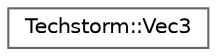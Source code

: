 digraph "Graphical Class Hierarchy"
{
 // LATEX_PDF_SIZE
  bgcolor="transparent";
  edge [fontname=Helvetica,fontsize=10,labelfontname=Helvetica,labelfontsize=10];
  node [fontname=Helvetica,fontsize=10,shape=box,height=0.2,width=0.4];
  rankdir="LR";
  Node0 [id="Node000000",label="Techstorm::Vec3",height=0.2,width=0.4,color="grey40", fillcolor="white", style="filled",URL="$d9/db6/struct_techstorm_1_1_vec3.html",tooltip=" "];
}
